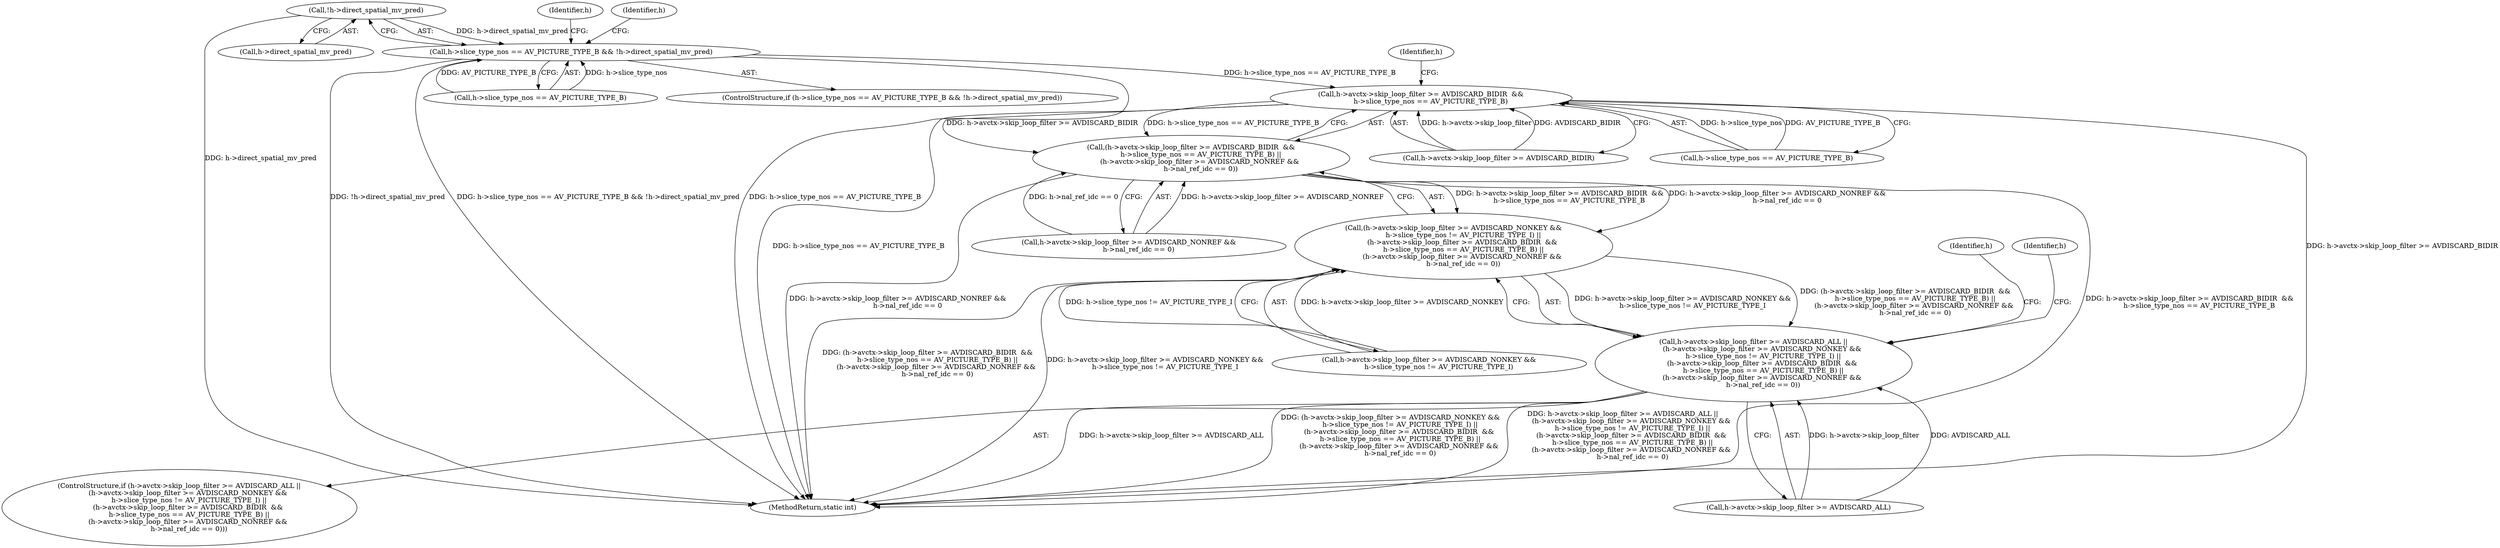 digraph "0_FFmpeg_29ffeef5e73b8f41ff3a3f2242d356759c66f91f@pointer" {
"1002479" [label="(Call,!h->direct_spatial_mv_pred)"];
"1002473" [label="(Call,h->slice_type_nos == AV_PICTURE_TYPE_B && !h->direct_spatial_mv_pred)"];
"1002761" [label="(Call,h->avctx->skip_loop_filter >= AVDISCARD_BIDIR  &&\n         h->slice_type_nos == AV_PICTURE_TYPE_B)"];
"1002760" [label="(Call,(h->avctx->skip_loop_filter >= AVDISCARD_BIDIR  &&\n         h->slice_type_nos == AV_PICTURE_TYPE_B) ||\n        (h->avctx->skip_loop_filter >= AVDISCARD_NONREF &&\n         h->nal_ref_idc == 0))"];
"1002746" [label="(Call,(h->avctx->skip_loop_filter >= AVDISCARD_NONKEY &&\n         h->slice_type_nos != AV_PICTURE_TYPE_I) ||\n        (h->avctx->skip_loop_filter >= AVDISCARD_BIDIR  &&\n         h->slice_type_nos == AV_PICTURE_TYPE_B) ||\n        (h->avctx->skip_loop_filter >= AVDISCARD_NONREF &&\n         h->nal_ref_idc == 0))"];
"1002738" [label="(Call,h->avctx->skip_loop_filter >= AVDISCARD_ALL ||\n        (h->avctx->skip_loop_filter >= AVDISCARD_NONKEY &&\n         h->slice_type_nos != AV_PICTURE_TYPE_I) ||\n        (h->avctx->skip_loop_filter >= AVDISCARD_BIDIR  &&\n         h->slice_type_nos == AV_PICTURE_TYPE_B) ||\n        (h->avctx->skip_loop_filter >= AVDISCARD_NONREF &&\n         h->nal_ref_idc == 0))"];
"1002739" [label="(Call,h->avctx->skip_loop_filter >= AVDISCARD_ALL)"];
"1002474" [label="(Call,h->slice_type_nos == AV_PICTURE_TYPE_B)"];
"1002796" [label="(Identifier,h)"];
"1002789" [label="(Identifier,h)"];
"1002484" [label="(Identifier,h)"];
"1003435" [label="(MethodReturn,static int)"];
"1002738" [label="(Call,h->avctx->skip_loop_filter >= AVDISCARD_ALL ||\n        (h->avctx->skip_loop_filter >= AVDISCARD_NONKEY &&\n         h->slice_type_nos != AV_PICTURE_TYPE_I) ||\n        (h->avctx->skip_loop_filter >= AVDISCARD_BIDIR  &&\n         h->slice_type_nos == AV_PICTURE_TYPE_B) ||\n        (h->avctx->skip_loop_filter >= AVDISCARD_NONREF &&\n         h->nal_ref_idc == 0))"];
"1002747" [label="(Call,h->avctx->skip_loop_filter >= AVDISCARD_NONKEY &&\n         h->slice_type_nos != AV_PICTURE_TYPE_I)"];
"1002746" [label="(Call,(h->avctx->skip_loop_filter >= AVDISCARD_NONKEY &&\n         h->slice_type_nos != AV_PICTURE_TYPE_I) ||\n        (h->avctx->skip_loop_filter >= AVDISCARD_BIDIR  &&\n         h->slice_type_nos == AV_PICTURE_TYPE_B) ||\n        (h->avctx->skip_loop_filter >= AVDISCARD_NONREF &&\n         h->nal_ref_idc == 0))"];
"1002761" [label="(Call,h->avctx->skip_loop_filter >= AVDISCARD_BIDIR  &&\n         h->slice_type_nos == AV_PICTURE_TYPE_B)"];
"1002778" [label="(Identifier,h)"];
"1002480" [label="(Call,h->direct_spatial_mv_pred)"];
"1002737" [label="(ControlStructure,if (h->avctx->skip_loop_filter >= AVDISCARD_ALL ||\n        (h->avctx->skip_loop_filter >= AVDISCARD_NONKEY &&\n         h->slice_type_nos != AV_PICTURE_TYPE_I) ||\n        (h->avctx->skip_loop_filter >= AVDISCARD_BIDIR  &&\n         h->slice_type_nos == AV_PICTURE_TYPE_B) ||\n        (h->avctx->skip_loop_filter >= AVDISCARD_NONREF &&\n         h->nal_ref_idc == 0)))"];
"1002762" [label="(Call,h->avctx->skip_loop_filter >= AVDISCARD_BIDIR)"];
"1002769" [label="(Call,h->slice_type_nos == AV_PICTURE_TYPE_B)"];
"1002760" [label="(Call,(h->avctx->skip_loop_filter >= AVDISCARD_BIDIR  &&\n         h->slice_type_nos == AV_PICTURE_TYPE_B) ||\n        (h->avctx->skip_loop_filter >= AVDISCARD_NONREF &&\n         h->nal_ref_idc == 0))"];
"1002774" [label="(Call,h->avctx->skip_loop_filter >= AVDISCARD_NONREF &&\n         h->nal_ref_idc == 0)"];
"1002473" [label="(Call,h->slice_type_nos == AV_PICTURE_TYPE_B && !h->direct_spatial_mv_pred)"];
"1002472" [label="(ControlStructure,if (h->slice_type_nos == AV_PICTURE_TYPE_B && !h->direct_spatial_mv_pred))"];
"1002486" [label="(Identifier,h)"];
"1002479" [label="(Call,!h->direct_spatial_mv_pred)"];
"1002479" -> "1002473"  [label="AST: "];
"1002479" -> "1002480"  [label="CFG: "];
"1002480" -> "1002479"  [label="AST: "];
"1002473" -> "1002479"  [label="CFG: "];
"1002479" -> "1003435"  [label="DDG: h->direct_spatial_mv_pred"];
"1002479" -> "1002473"  [label="DDG: h->direct_spatial_mv_pred"];
"1002473" -> "1002472"  [label="AST: "];
"1002473" -> "1002474"  [label="CFG: "];
"1002474" -> "1002473"  [label="AST: "];
"1002484" -> "1002473"  [label="CFG: "];
"1002486" -> "1002473"  [label="CFG: "];
"1002473" -> "1003435"  [label="DDG: h->slice_type_nos == AV_PICTURE_TYPE_B"];
"1002473" -> "1003435"  [label="DDG: !h->direct_spatial_mv_pred"];
"1002473" -> "1003435"  [label="DDG: h->slice_type_nos == AV_PICTURE_TYPE_B && !h->direct_spatial_mv_pred"];
"1002474" -> "1002473"  [label="DDG: h->slice_type_nos"];
"1002474" -> "1002473"  [label="DDG: AV_PICTURE_TYPE_B"];
"1002473" -> "1002761"  [label="DDG: h->slice_type_nos == AV_PICTURE_TYPE_B"];
"1002761" -> "1002760"  [label="AST: "];
"1002761" -> "1002762"  [label="CFG: "];
"1002761" -> "1002769"  [label="CFG: "];
"1002762" -> "1002761"  [label="AST: "];
"1002769" -> "1002761"  [label="AST: "];
"1002778" -> "1002761"  [label="CFG: "];
"1002760" -> "1002761"  [label="CFG: "];
"1002761" -> "1003435"  [label="DDG: h->avctx->skip_loop_filter >= AVDISCARD_BIDIR"];
"1002761" -> "1003435"  [label="DDG: h->slice_type_nos == AV_PICTURE_TYPE_B"];
"1002761" -> "1002760"  [label="DDG: h->avctx->skip_loop_filter >= AVDISCARD_BIDIR"];
"1002761" -> "1002760"  [label="DDG: h->slice_type_nos == AV_PICTURE_TYPE_B"];
"1002762" -> "1002761"  [label="DDG: h->avctx->skip_loop_filter"];
"1002762" -> "1002761"  [label="DDG: AVDISCARD_BIDIR"];
"1002769" -> "1002761"  [label="DDG: h->slice_type_nos"];
"1002769" -> "1002761"  [label="DDG: AV_PICTURE_TYPE_B"];
"1002760" -> "1002746"  [label="AST: "];
"1002760" -> "1002774"  [label="CFG: "];
"1002774" -> "1002760"  [label="AST: "];
"1002746" -> "1002760"  [label="CFG: "];
"1002760" -> "1003435"  [label="DDG: h->avctx->skip_loop_filter >= AVDISCARD_NONREF &&\n         h->nal_ref_idc == 0"];
"1002760" -> "1003435"  [label="DDG: h->avctx->skip_loop_filter >= AVDISCARD_BIDIR  &&\n         h->slice_type_nos == AV_PICTURE_TYPE_B"];
"1002760" -> "1002746"  [label="DDG: h->avctx->skip_loop_filter >= AVDISCARD_BIDIR  &&\n         h->slice_type_nos == AV_PICTURE_TYPE_B"];
"1002760" -> "1002746"  [label="DDG: h->avctx->skip_loop_filter >= AVDISCARD_NONREF &&\n         h->nal_ref_idc == 0"];
"1002774" -> "1002760"  [label="DDG: h->avctx->skip_loop_filter >= AVDISCARD_NONREF"];
"1002774" -> "1002760"  [label="DDG: h->nal_ref_idc == 0"];
"1002746" -> "1002738"  [label="AST: "];
"1002746" -> "1002747"  [label="CFG: "];
"1002747" -> "1002746"  [label="AST: "];
"1002738" -> "1002746"  [label="CFG: "];
"1002746" -> "1003435"  [label="DDG: (h->avctx->skip_loop_filter >= AVDISCARD_BIDIR  &&\n         h->slice_type_nos == AV_PICTURE_TYPE_B) ||\n        (h->avctx->skip_loop_filter >= AVDISCARD_NONREF &&\n         h->nal_ref_idc == 0)"];
"1002746" -> "1003435"  [label="DDG: h->avctx->skip_loop_filter >= AVDISCARD_NONKEY &&\n         h->slice_type_nos != AV_PICTURE_TYPE_I"];
"1002746" -> "1002738"  [label="DDG: h->avctx->skip_loop_filter >= AVDISCARD_NONKEY &&\n         h->slice_type_nos != AV_PICTURE_TYPE_I"];
"1002746" -> "1002738"  [label="DDG: (h->avctx->skip_loop_filter >= AVDISCARD_BIDIR  &&\n         h->slice_type_nos == AV_PICTURE_TYPE_B) ||\n        (h->avctx->skip_loop_filter >= AVDISCARD_NONREF &&\n         h->nal_ref_idc == 0)"];
"1002747" -> "1002746"  [label="DDG: h->avctx->skip_loop_filter >= AVDISCARD_NONKEY"];
"1002747" -> "1002746"  [label="DDG: h->slice_type_nos != AV_PICTURE_TYPE_I"];
"1002738" -> "1002737"  [label="AST: "];
"1002738" -> "1002739"  [label="CFG: "];
"1002739" -> "1002738"  [label="AST: "];
"1002789" -> "1002738"  [label="CFG: "];
"1002796" -> "1002738"  [label="CFG: "];
"1002738" -> "1003435"  [label="DDG: h->avctx->skip_loop_filter >= AVDISCARD_ALL"];
"1002738" -> "1003435"  [label="DDG: (h->avctx->skip_loop_filter >= AVDISCARD_NONKEY &&\n         h->slice_type_nos != AV_PICTURE_TYPE_I) ||\n        (h->avctx->skip_loop_filter >= AVDISCARD_BIDIR  &&\n         h->slice_type_nos == AV_PICTURE_TYPE_B) ||\n        (h->avctx->skip_loop_filter >= AVDISCARD_NONREF &&\n         h->nal_ref_idc == 0)"];
"1002738" -> "1003435"  [label="DDG: h->avctx->skip_loop_filter >= AVDISCARD_ALL ||\n        (h->avctx->skip_loop_filter >= AVDISCARD_NONKEY &&\n         h->slice_type_nos != AV_PICTURE_TYPE_I) ||\n        (h->avctx->skip_loop_filter >= AVDISCARD_BIDIR  &&\n         h->slice_type_nos == AV_PICTURE_TYPE_B) ||\n        (h->avctx->skip_loop_filter >= AVDISCARD_NONREF &&\n         h->nal_ref_idc == 0)"];
"1002739" -> "1002738"  [label="DDG: h->avctx->skip_loop_filter"];
"1002739" -> "1002738"  [label="DDG: AVDISCARD_ALL"];
}
